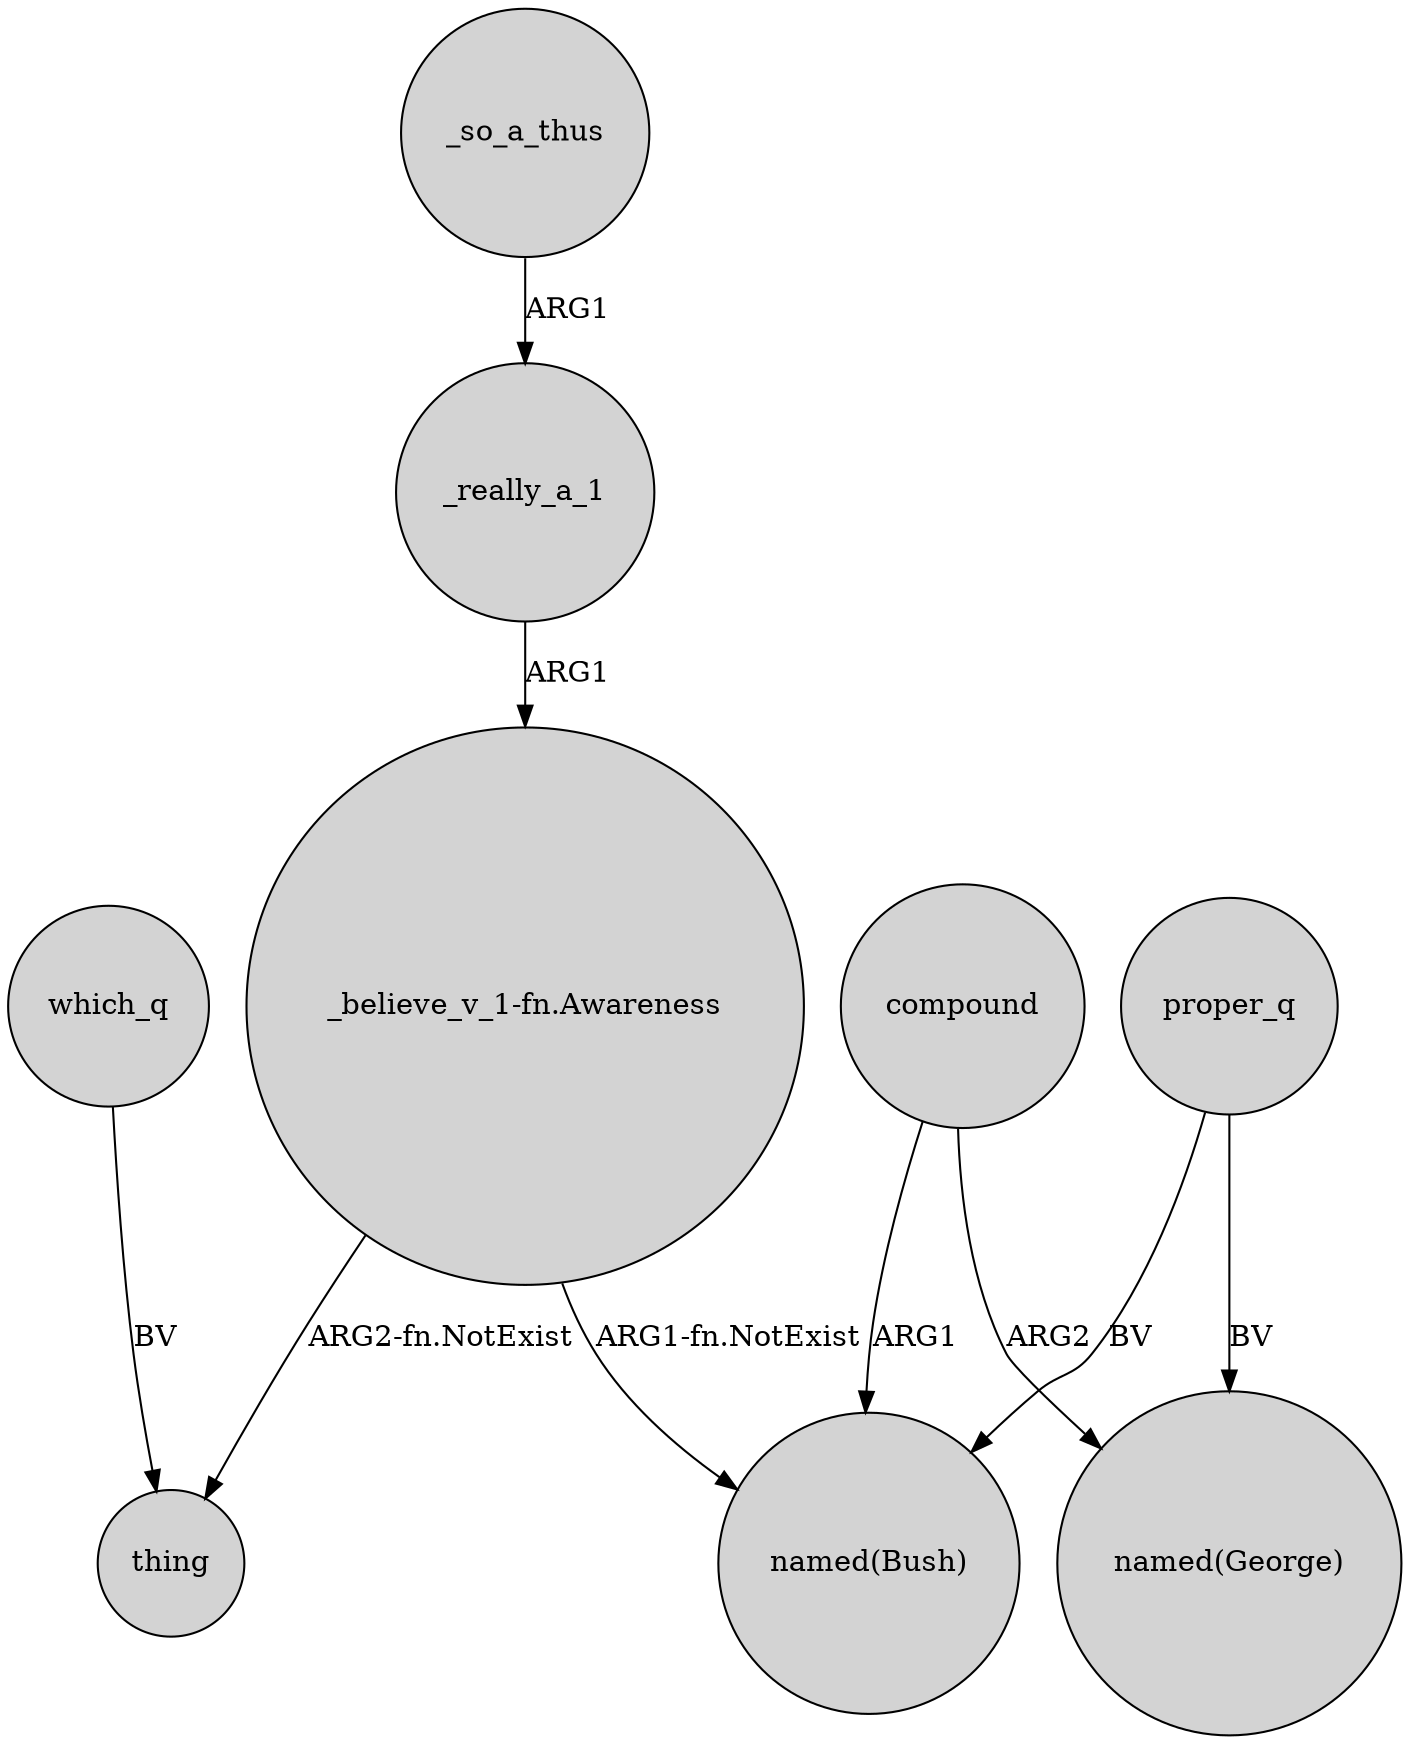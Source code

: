 digraph {
	node [shape=circle style=filled]
	"_believe_v_1-fn.Awareness" -> thing [label="ARG2-fn.NotExist"]
	_so_a_thus -> _really_a_1 [label=ARG1]
	_really_a_1 -> "_believe_v_1-fn.Awareness" [label=ARG1]
	compound -> "named(George)" [label=ARG2]
	"_believe_v_1-fn.Awareness" -> "named(Bush)" [label="ARG1-fn.NotExist"]
	proper_q -> "named(Bush)" [label=BV]
	proper_q -> "named(George)" [label=BV]
	compound -> "named(Bush)" [label=ARG1]
	which_q -> thing [label=BV]
}

